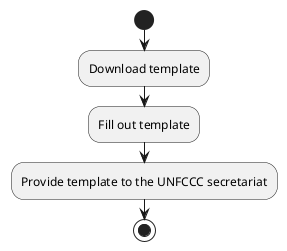 @startuml
start
:Download template;
:Fill out template;
:Provide template to the UNFCCC secretariat;
stop
@enduml